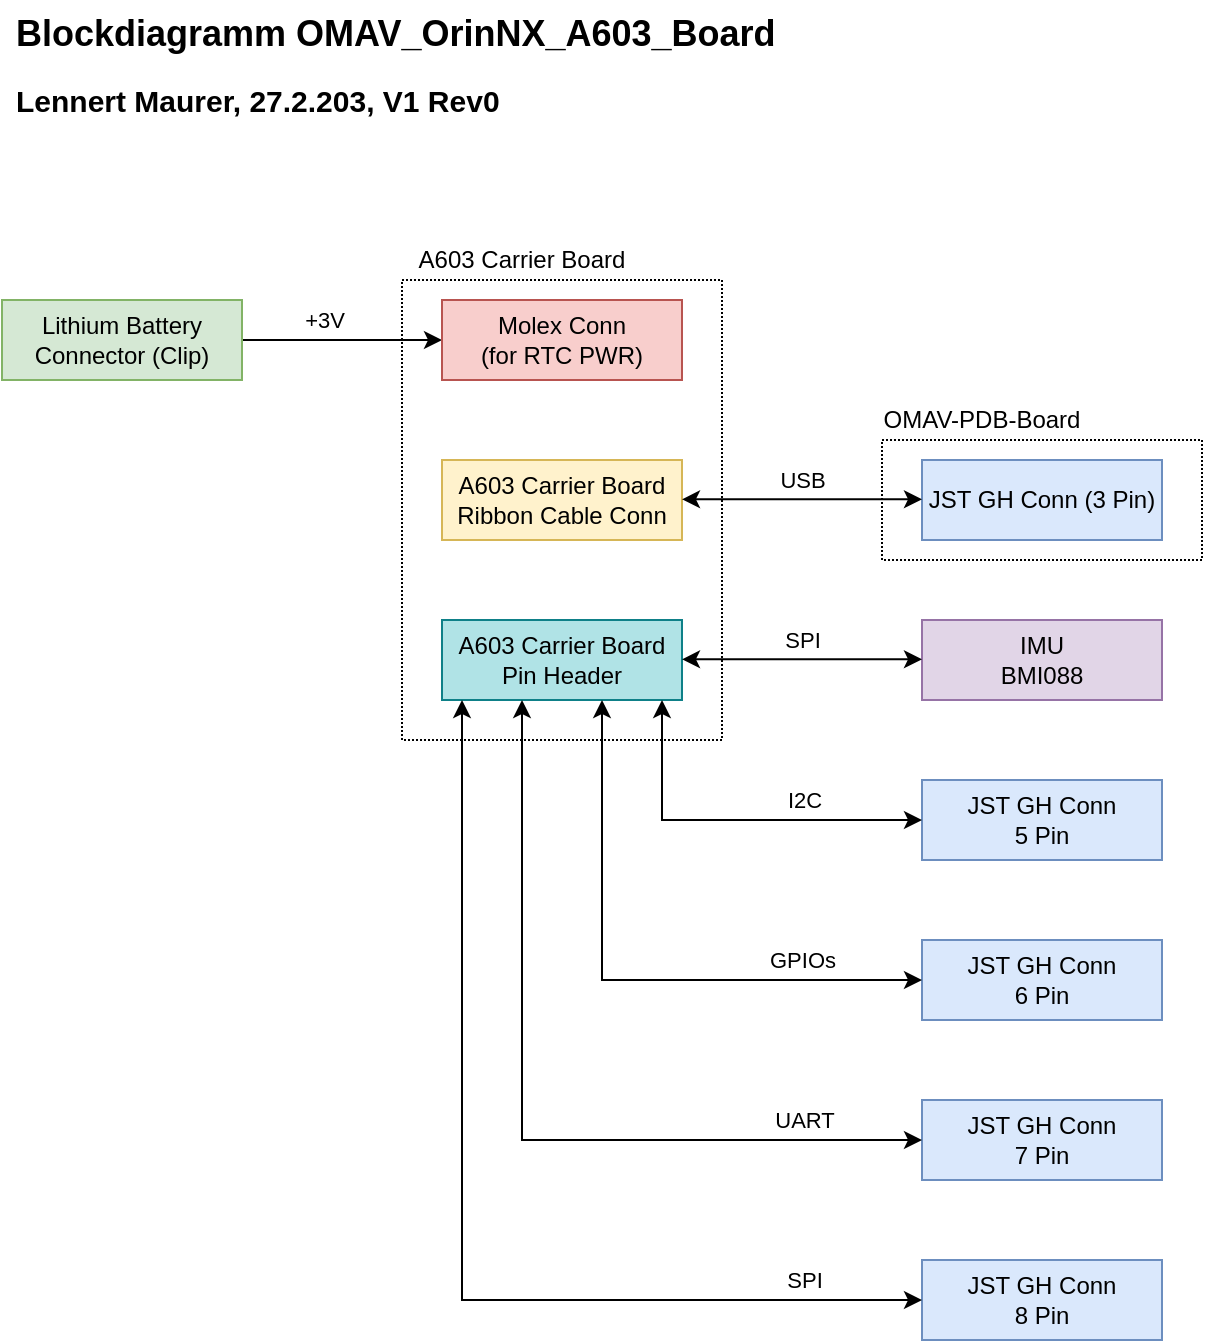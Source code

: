 <mxfile version="24.7.8">
  <diagram id="xmYFiLQlNUHtVVtdkm4H" name="Blockdiagramm_Protoquad_PDB_V1">
    <mxGraphModel dx="1154" dy="577" grid="1" gridSize="10" guides="1" tooltips="1" connect="1" arrows="1" fold="1" page="1" pageScale="1" pageWidth="827" pageHeight="1169" background="#ffffff" math="0" shadow="0">
      <root>
        <mxCell id="0" />
        <mxCell id="1" parent="0" />
        <mxCell id="J1N32N0F4YYRkfDEnyMb-40" value="&lt;blockquote style=&quot;margin: 0 0 0 40px ; border: none ; padding: 0px&quot;&gt;&lt;blockquote style=&quot;margin: 0 0 0 40px ; border: none ; padding: 0px&quot;&gt;&lt;blockquote style=&quot;margin: 0 0 0 40px ; border: none ; padding: 0px&quot;&gt;&lt;blockquote style=&quot;margin: 0 0 0 40px ; border: none ; padding: 0px&quot;&gt;&lt;br&gt;&lt;/blockquote&gt;&lt;/blockquote&gt;&lt;/blockquote&gt;&lt;/blockquote&gt;" style="rounded=0;whiteSpace=wrap;html=1;fontSize=12;fillColor=none;dashed=1;dashPattern=1 1;fontColor=#000000;strokeColor=#000000;" parent="1" vertex="1">
          <mxGeometry x="240" y="150" width="160" height="230" as="geometry" />
        </mxCell>
        <mxCell id="OzKXB7JvfZYFeE8atnZY-1" value="&lt;blockquote style=&quot;margin: 0 0 0 40px ; border: none ; padding: 0px&quot;&gt;&lt;blockquote style=&quot;margin: 0 0 0 40px ; border: none ; padding: 0px&quot;&gt;&lt;blockquote style=&quot;margin: 0 0 0 40px ; border: none ; padding: 0px&quot;&gt;&lt;blockquote style=&quot;margin: 0 0 0 40px ; border: none ; padding: 0px&quot;&gt;&lt;br&gt;&lt;/blockquote&gt;&lt;/blockquote&gt;&lt;/blockquote&gt;&lt;/blockquote&gt;" style="rounded=0;whiteSpace=wrap;html=1;fontSize=12;fillColor=none;dashed=1;dashPattern=1 1;fontColor=#000000;strokeColor=#000000;" parent="1" vertex="1">
          <mxGeometry x="480" y="230" width="160" height="60" as="geometry" />
        </mxCell>
        <mxCell id="Gxjp7-8aFgP3QwvR09KS-1" value="&lt;font style=&quot;&quot;&gt;&lt;b style=&quot;&quot;&gt;&lt;font style=&quot;font-size: 15px;&quot;&gt;Lennert Maurer, 27.2.203, V1 Rev0&lt;/font&gt;&lt;/b&gt;&lt;/font&gt;" style="text;html=1;strokeColor=none;fillColor=none;align=left;verticalAlign=middle;whiteSpace=wrap;rounded=0;" parent="1" vertex="1">
          <mxGeometry x="45" y="50" width="430" height="20" as="geometry" />
        </mxCell>
        <mxCell id="Gxjp7-8aFgP3QwvR09KS-5" value="&lt;span style=&quot;font-size: 18px;&quot;&gt;&lt;b&gt;Blockdiagramm OMAV_OrinNX_A603_Board&lt;/b&gt;&lt;/span&gt;" style="text;whiteSpace=wrap;html=1;" parent="1" vertex="1">
          <mxGeometry x="45" y="10" width="475" height="50" as="geometry" />
        </mxCell>
        <mxCell id="DZ28QBrNhAGATTDGELyq-4" style="edgeStyle=orthogonalEdgeStyle;rounded=0;orthogonalLoop=1;jettySize=auto;html=1;exitX=1;exitY=0.5;exitDx=0;exitDy=0;entryX=0;entryY=0.5;entryDx=0;entryDy=0;" parent="1" source="J1N32N0F4YYRkfDEnyMb-21" target="J1N32N0F4YYRkfDEnyMb-26" edge="1">
          <mxGeometry relative="1" as="geometry" />
        </mxCell>
        <mxCell id="DZ28QBrNhAGATTDGELyq-5" value="+3V" style="edgeLabel;html=1;align=center;verticalAlign=middle;resizable=0;points=[];" parent="DZ28QBrNhAGATTDGELyq-4" vertex="1" connectable="0">
          <mxGeometry x="0.089" y="-1" relative="1" as="geometry">
            <mxPoint x="-14" y="-11" as="offset" />
          </mxGeometry>
        </mxCell>
        <mxCell id="J1N32N0F4YYRkfDEnyMb-21" value="Lithium Battery Connector (Clip)" style="rounded=0;whiteSpace=wrap;html=1;fillColor=#d5e8d4;strokeColor=#82b366;fontColor=#000000;" parent="1" vertex="1">
          <mxGeometry x="40" y="160" width="120" height="40" as="geometry" />
        </mxCell>
        <mxCell id="J1N32N0F4YYRkfDEnyMb-22" value="JST GH Conn (&lt;span style=&quot;background-color: initial;&quot;&gt;3 Pin)&lt;/span&gt;" style="rounded=0;whiteSpace=wrap;html=1;fillColor=#dae8fc;strokeColor=#6c8ebf;fontColor=#000000;" parent="1" vertex="1">
          <mxGeometry x="500" y="240" width="120" height="40" as="geometry" />
        </mxCell>
        <mxCell id="J1N32N0F4YYRkfDEnyMb-23" value="A603 Carrier Board&lt;div&gt;Ribbon Cable Conn&lt;/div&gt;" style="rounded=0;whiteSpace=wrap;html=1;fillColor=#fff2cc;strokeColor=#d6b656;fontColor=#000000;" parent="1" vertex="1">
          <mxGeometry x="260" y="240" width="120" height="40" as="geometry" />
        </mxCell>
        <mxCell id="J1N32N0F4YYRkfDEnyMb-24" value="A603 Carrier Board&lt;div&gt;Pin Header&lt;/div&gt;" style="rounded=0;whiteSpace=wrap;html=1;fillColor=#b0e3e6;strokeColor=#0e8088;fontColor=#000000;" parent="1" vertex="1">
          <mxGeometry x="260" y="320" width="120" height="40" as="geometry" />
        </mxCell>
        <mxCell id="J1N32N0F4YYRkfDEnyMb-26" value="Molex Conn&lt;div&gt;(for RTC PWR)&lt;/div&gt;" style="rounded=0;whiteSpace=wrap;html=1;fillColor=#f8cecc;strokeColor=#b85450;fontColor=#000000;" parent="1" vertex="1">
          <mxGeometry x="260" y="160" width="120" height="40" as="geometry" />
        </mxCell>
        <mxCell id="J1N32N0F4YYRkfDEnyMb-27" value="JST GH Conn&lt;div&gt;5 Pin&lt;/div&gt;" style="rounded=0;whiteSpace=wrap;html=1;fillColor=#dae8fc;strokeColor=#6c8ebf;fontColor=#000000;" parent="1" vertex="1">
          <mxGeometry x="500" y="400" width="120" height="40" as="geometry" />
        </mxCell>
        <mxCell id="J1N32N0F4YYRkfDEnyMb-28" value="IMU&lt;br&gt;BMI088" style="rounded=0;whiteSpace=wrap;html=1;fillColor=#e1d5e7;strokeColor=#9673a6;fontColor=#000000;" parent="1" vertex="1">
          <mxGeometry x="500" y="320" width="120" height="40" as="geometry" />
        </mxCell>
        <mxCell id="J1N32N0F4YYRkfDEnyMb-29" style="edgeStyle=orthogonalEdgeStyle;rounded=0;orthogonalLoop=1;jettySize=auto;html=1;exitX=0.5;exitY=1;exitDx=0;exitDy=0;" parent="1" source="J1N32N0F4YYRkfDEnyMb-27" target="J1N32N0F4YYRkfDEnyMb-27" edge="1">
          <mxGeometry relative="1" as="geometry" />
        </mxCell>
        <mxCell id="J1N32N0F4YYRkfDEnyMb-30" value="JST GH Conn&lt;div&gt;6 Pin&lt;/div&gt;" style="rounded=0;whiteSpace=wrap;html=1;fillColor=#dae8fc;strokeColor=#6c8ebf;fontColor=#000000;" parent="1" vertex="1">
          <mxGeometry x="500" y="480" width="120" height="40" as="geometry" />
        </mxCell>
        <mxCell id="J1N32N0F4YYRkfDEnyMb-31" value="JST GH Conn&lt;div&gt;7 Pin&lt;/div&gt;" style="rounded=0;whiteSpace=wrap;html=1;fillColor=#dae8fc;strokeColor=#6c8ebf;fontColor=#000000;" parent="1" vertex="1">
          <mxGeometry x="500" y="560" width="120" height="40" as="geometry" />
        </mxCell>
        <mxCell id="J1N32N0F4YYRkfDEnyMb-32" value="JST GH Conn&lt;div&gt;8 Pin&lt;/div&gt;" style="rounded=0;whiteSpace=wrap;html=1;fillColor=#dae8fc;strokeColor=#6c8ebf;fontColor=#000000;" parent="1" vertex="1">
          <mxGeometry x="500" y="640" width="120" height="40" as="geometry" />
        </mxCell>
        <mxCell id="J1N32N0F4YYRkfDEnyMb-33" value="" style="endArrow=classic;startArrow=classic;html=1;rounded=0;entryX=0;entryY=0.5;entryDx=0;entryDy=0;" parent="1" edge="1">
          <mxGeometry width="50" height="50" relative="1" as="geometry">
            <mxPoint x="380" y="259.64" as="sourcePoint" />
            <mxPoint x="500" y="259.64" as="targetPoint" />
          </mxGeometry>
        </mxCell>
        <mxCell id="J1N32N0F4YYRkfDEnyMb-34" value="USB" style="edgeLabel;html=1;align=center;verticalAlign=middle;resizable=0;points=[];" parent="J1N32N0F4YYRkfDEnyMb-33" vertex="1" connectable="0">
          <mxGeometry x="-0.049" y="2" relative="1" as="geometry">
            <mxPoint x="3" y="-8" as="offset" />
          </mxGeometry>
        </mxCell>
        <mxCell id="J1N32N0F4YYRkfDEnyMb-37" value="" style="endArrow=classic;startArrow=classic;html=1;rounded=0;entryX=0;entryY=0.5;entryDx=0;entryDy=0;" parent="1" edge="1">
          <mxGeometry width="50" height="50" relative="1" as="geometry">
            <mxPoint x="380" y="339.64" as="sourcePoint" />
            <mxPoint x="500" y="339.64" as="targetPoint" />
          </mxGeometry>
        </mxCell>
        <mxCell id="J1N32N0F4YYRkfDEnyMb-38" value="SPI" style="edgeLabel;html=1;align=center;verticalAlign=middle;resizable=0;points=[];" parent="J1N32N0F4YYRkfDEnyMb-37" vertex="1" connectable="0">
          <mxGeometry x="-0.13" y="2" relative="1" as="geometry">
            <mxPoint x="8" y="-8" as="offset" />
          </mxGeometry>
        </mxCell>
        <mxCell id="J1N32N0F4YYRkfDEnyMb-41" value="&lt;font style=&quot;font-size: 12px&quot;&gt;A603 Carrier Board&lt;/font&gt;" style="text;html=1;strokeColor=none;fillColor=none;align=center;verticalAlign=middle;whiteSpace=wrap;rounded=0;fontColor=#000000;" parent="1" vertex="1">
          <mxGeometry x="220" y="130" width="160" height="20" as="geometry" />
        </mxCell>
        <mxCell id="J1N32N0F4YYRkfDEnyMb-45" value="" style="endArrow=classic;startArrow=classic;html=1;rounded=0;exitX=0;exitY=0.5;exitDx=0;exitDy=0;" parent="1" source="J1N32N0F4YYRkfDEnyMb-27" edge="1">
          <mxGeometry width="50" height="50" relative="1" as="geometry">
            <mxPoint x="320" y="410" as="sourcePoint" />
            <mxPoint x="370" y="360" as="targetPoint" />
            <Array as="points">
              <mxPoint x="370" y="420" />
            </Array>
          </mxGeometry>
        </mxCell>
        <mxCell id="J1N32N0F4YYRkfDEnyMb-49" value="I2C" style="edgeLabel;html=1;align=center;verticalAlign=middle;resizable=0;points=[];" parent="J1N32N0F4YYRkfDEnyMb-45" vertex="1" connectable="0">
          <mxGeometry x="-0.258" relative="1" as="geometry">
            <mxPoint x="11" y="-10" as="offset" />
          </mxGeometry>
        </mxCell>
        <mxCell id="J1N32N0F4YYRkfDEnyMb-46" value="" style="endArrow=classic;startArrow=classic;html=1;rounded=0;exitX=0;exitY=0.5;exitDx=0;exitDy=0;" parent="1" source="J1N32N0F4YYRkfDEnyMb-30" edge="1">
          <mxGeometry width="50" height="50" relative="1" as="geometry">
            <mxPoint x="470" y="420" as="sourcePoint" />
            <mxPoint x="340" y="360" as="targetPoint" />
            <Array as="points">
              <mxPoint x="340" y="500" />
            </Array>
          </mxGeometry>
        </mxCell>
        <mxCell id="J1N32N0F4YYRkfDEnyMb-50" value="GPIOs" style="edgeLabel;html=1;align=center;verticalAlign=middle;resizable=0;points=[];" parent="J1N32N0F4YYRkfDEnyMb-46" vertex="1" connectable="0">
          <mxGeometry x="-0.6" y="-2" relative="1" as="geometry">
            <mxPoint y="-8" as="offset" />
          </mxGeometry>
        </mxCell>
        <mxCell id="J1N32N0F4YYRkfDEnyMb-47" value="" style="endArrow=classic;startArrow=classic;html=1;rounded=0;exitX=0;exitY=0.5;exitDx=0;exitDy=0;" parent="1" source="J1N32N0F4YYRkfDEnyMb-31" edge="1">
          <mxGeometry width="50" height="50" relative="1" as="geometry">
            <mxPoint x="460" y="500" as="sourcePoint" />
            <mxPoint x="300" y="360" as="targetPoint" />
            <Array as="points">
              <mxPoint x="300" y="580" />
            </Array>
          </mxGeometry>
        </mxCell>
        <mxCell id="J1N32N0F4YYRkfDEnyMb-51" value="UART" style="edgeLabel;html=1;align=center;verticalAlign=middle;resizable=0;points=[];" parent="J1N32N0F4YYRkfDEnyMb-47" vertex="1" connectable="0">
          <mxGeometry x="-0.719" y="-1" relative="1" as="geometry">
            <mxPoint y="-9" as="offset" />
          </mxGeometry>
        </mxCell>
        <mxCell id="J1N32N0F4YYRkfDEnyMb-48" value="" style="endArrow=classic;startArrow=classic;html=1;rounded=0;exitX=0;exitY=0.5;exitDx=0;exitDy=0;" parent="1" source="J1N32N0F4YYRkfDEnyMb-32" edge="1">
          <mxGeometry width="50" height="50" relative="1" as="geometry">
            <mxPoint x="470" y="580" as="sourcePoint" />
            <mxPoint x="270" y="360" as="targetPoint" />
            <Array as="points">
              <mxPoint x="270" y="660" />
            </Array>
          </mxGeometry>
        </mxCell>
        <mxCell id="J1N32N0F4YYRkfDEnyMb-52" value="SPI" style="edgeLabel;html=1;align=center;verticalAlign=middle;resizable=0;points=[];" parent="J1N32N0F4YYRkfDEnyMb-48" vertex="1" connectable="0">
          <mxGeometry x="-0.777" relative="1" as="geometry">
            <mxPoint y="-10" as="offset" />
          </mxGeometry>
        </mxCell>
        <mxCell id="OzKXB7JvfZYFeE8atnZY-4" value="OMAV-PDB-Board" style="text;html=1;strokeColor=none;fillColor=none;align=center;verticalAlign=middle;whiteSpace=wrap;rounded=0;fontColor=#000000;" parent="1" vertex="1">
          <mxGeometry x="450" y="210" width="160" height="20" as="geometry" />
        </mxCell>
      </root>
    </mxGraphModel>
  </diagram>
</mxfile>
